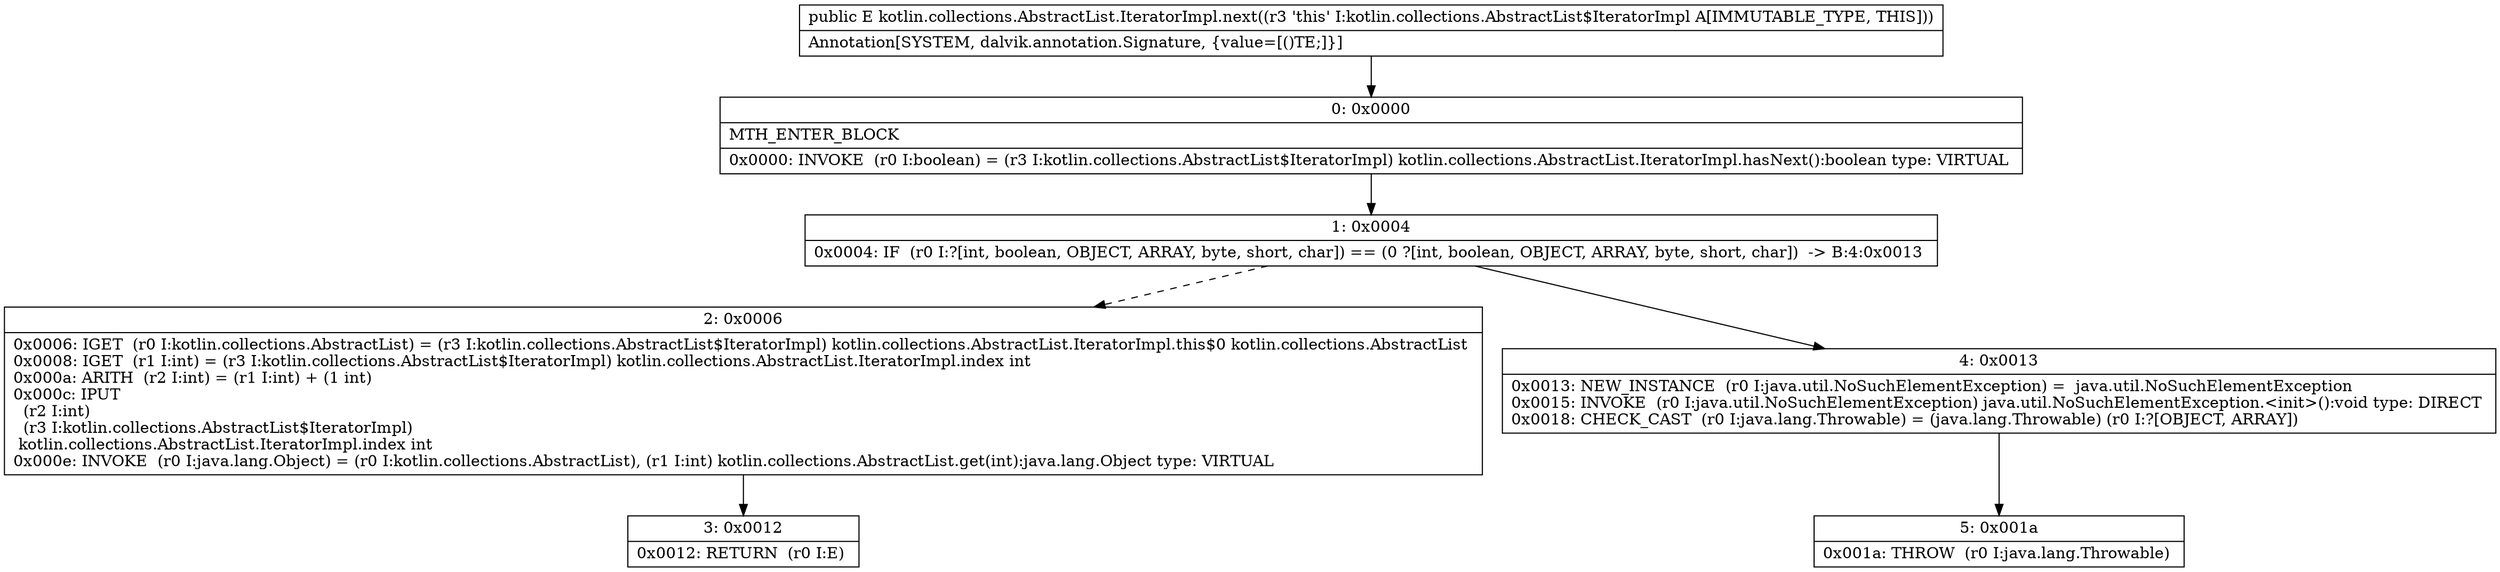 digraph "CFG forkotlin.collections.AbstractList.IteratorImpl.next()Ljava\/lang\/Object;" {
Node_0 [shape=record,label="{0\:\ 0x0000|MTH_ENTER_BLOCK\l|0x0000: INVOKE  (r0 I:boolean) = (r3 I:kotlin.collections.AbstractList$IteratorImpl) kotlin.collections.AbstractList.IteratorImpl.hasNext():boolean type: VIRTUAL \l}"];
Node_1 [shape=record,label="{1\:\ 0x0004|0x0004: IF  (r0 I:?[int, boolean, OBJECT, ARRAY, byte, short, char]) == (0 ?[int, boolean, OBJECT, ARRAY, byte, short, char])  \-\> B:4:0x0013 \l}"];
Node_2 [shape=record,label="{2\:\ 0x0006|0x0006: IGET  (r0 I:kotlin.collections.AbstractList) = (r3 I:kotlin.collections.AbstractList$IteratorImpl) kotlin.collections.AbstractList.IteratorImpl.this$0 kotlin.collections.AbstractList \l0x0008: IGET  (r1 I:int) = (r3 I:kotlin.collections.AbstractList$IteratorImpl) kotlin.collections.AbstractList.IteratorImpl.index int \l0x000a: ARITH  (r2 I:int) = (r1 I:int) + (1 int) \l0x000c: IPUT  \l  (r2 I:int)\l  (r3 I:kotlin.collections.AbstractList$IteratorImpl)\l kotlin.collections.AbstractList.IteratorImpl.index int \l0x000e: INVOKE  (r0 I:java.lang.Object) = (r0 I:kotlin.collections.AbstractList), (r1 I:int) kotlin.collections.AbstractList.get(int):java.lang.Object type: VIRTUAL \l}"];
Node_3 [shape=record,label="{3\:\ 0x0012|0x0012: RETURN  (r0 I:E) \l}"];
Node_4 [shape=record,label="{4\:\ 0x0013|0x0013: NEW_INSTANCE  (r0 I:java.util.NoSuchElementException) =  java.util.NoSuchElementException \l0x0015: INVOKE  (r0 I:java.util.NoSuchElementException) java.util.NoSuchElementException.\<init\>():void type: DIRECT \l0x0018: CHECK_CAST  (r0 I:java.lang.Throwable) = (java.lang.Throwable) (r0 I:?[OBJECT, ARRAY]) \l}"];
Node_5 [shape=record,label="{5\:\ 0x001a|0x001a: THROW  (r0 I:java.lang.Throwable) \l}"];
MethodNode[shape=record,label="{public E kotlin.collections.AbstractList.IteratorImpl.next((r3 'this' I:kotlin.collections.AbstractList$IteratorImpl A[IMMUTABLE_TYPE, THIS]))  | Annotation[SYSTEM, dalvik.annotation.Signature, \{value=[()TE;]\}]\l}"];
MethodNode -> Node_0;
Node_0 -> Node_1;
Node_1 -> Node_2[style=dashed];
Node_1 -> Node_4;
Node_2 -> Node_3;
Node_4 -> Node_5;
}

